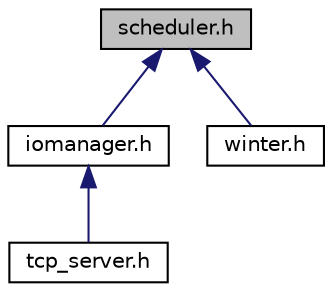 digraph "scheduler.h"
{
 // LATEX_PDF_SIZE
  edge [fontname="Helvetica",fontsize="10",labelfontname="Helvetica",labelfontsize="10"];
  node [fontname="Helvetica",fontsize="10",shape=record];
  Node1 [label="scheduler.h",height=0.2,width=0.4,color="black", fillcolor="grey75", style="filled", fontcolor="black",tooltip="协程调度器封装"];
  Node1 -> Node2 [dir="back",color="midnightblue",fontsize="10",style="solid",fontname="Helvetica"];
  Node2 [label="iomanager.h",height=0.2,width=0.4,color="black", fillcolor="white", style="filled",URL="$iomanager_8h.html",tooltip="基于Epoll的IO协程调度器"];
  Node2 -> Node3 [dir="back",color="midnightblue",fontsize="10",style="solid",fontname="Helvetica"];
  Node3 [label="tcp_server.h",height=0.2,width=0.4,color="black", fillcolor="white", style="filled",URL="$tcp__server_8h.html",tooltip="TCP服务器的封装"];
  Node1 -> Node4 [dir="back",color="midnightblue",fontsize="10",style="solid",fontname="Helvetica"];
  Node4 [label="winter.h",height=0.2,width=0.4,color="black", fillcolor="white", style="filled",URL="$winter_8h.html",tooltip="winter头文件"];
}
